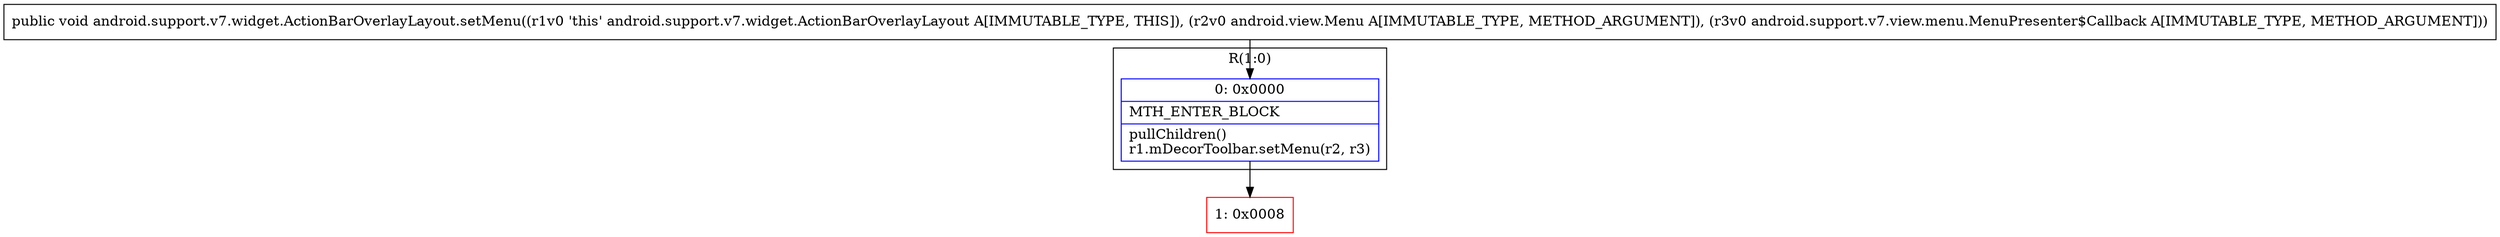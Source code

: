 digraph "CFG forandroid.support.v7.widget.ActionBarOverlayLayout.setMenu(Landroid\/view\/Menu;Landroid\/support\/v7\/view\/menu\/MenuPresenter$Callback;)V" {
subgraph cluster_Region_1876721896 {
label = "R(1:0)";
node [shape=record,color=blue];
Node_0 [shape=record,label="{0\:\ 0x0000|MTH_ENTER_BLOCK\l|pullChildren()\lr1.mDecorToolbar.setMenu(r2, r3)\l}"];
}
Node_1 [shape=record,color=red,label="{1\:\ 0x0008}"];
MethodNode[shape=record,label="{public void android.support.v7.widget.ActionBarOverlayLayout.setMenu((r1v0 'this' android.support.v7.widget.ActionBarOverlayLayout A[IMMUTABLE_TYPE, THIS]), (r2v0 android.view.Menu A[IMMUTABLE_TYPE, METHOD_ARGUMENT]), (r3v0 android.support.v7.view.menu.MenuPresenter$Callback A[IMMUTABLE_TYPE, METHOD_ARGUMENT])) }"];
MethodNode -> Node_0;
Node_0 -> Node_1;
}

